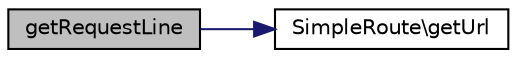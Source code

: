 digraph "getRequestLine"
{
  edge [fontname="Helvetica",fontsize="10",labelfontname="Helvetica",labelfontsize="10"];
  node [fontname="Helvetica",fontsize="10",shape=record];
  rankdir="LR";
  Node1 [label="getRequestLine",height=0.2,width=0.4,color="black", fillcolor="grey75", style="filled" fontcolor="black"];
  Node1 -> Node2 [color="midnightblue",fontsize="10",style="solid",fontname="Helvetica"];
  Node2 [label="SimpleRoute\\getUrl",height=0.2,width=0.4,color="black", fillcolor="white", style="filled",URL="$class_simple_route.html#accd14bda49a1044b4d8dd93f020f11ee"];
}
